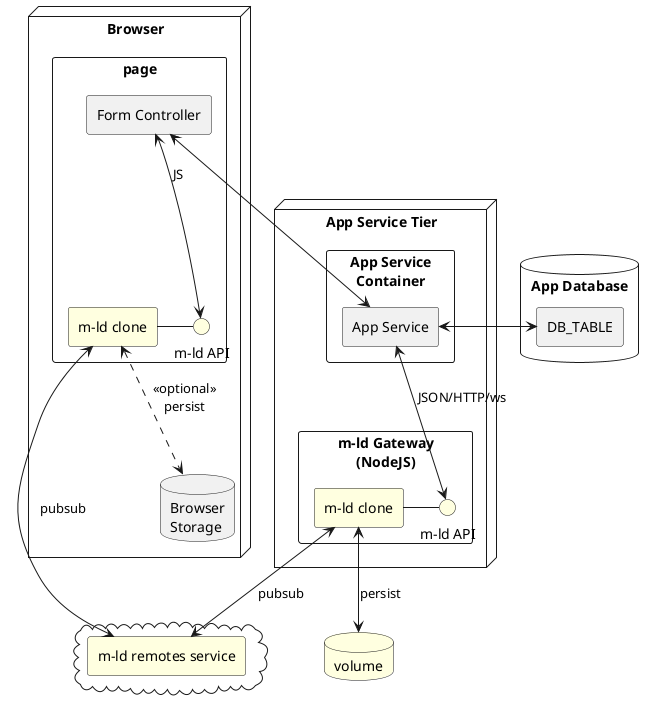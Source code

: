 @startuml
'https://plantuml.com/component-diagram
skinparam componentStyle rectangle

node Browser {
  database "Browser\nStorage" as bs
  component page {
    component "m-ld clone" as jsClone #lightyellow
    interface "m-ld API" as mldAPI #lightyellow
    jsClone <..> bs : <<optional>>\npersist
    jsClone - mldAPI
    component "Form Controller" as form
    form <--> mldAPI : JS
  }
}

node "App Service Tier" {
  component "App Service\nContainer" {
    component [App Service] as app
  }
  component "m-ld Gateway\n(NodeJS)" as gw {
    component "m-ld clone" as gwClone #lightyellow
    interface "m-ld API" as gwCloneAPI #lightyellow
    gwClone - gwCloneAPI
  }
}

database volume #lightyellow

cloud {
  component "m-ld remotes service" as remotes #lightyellow
}

database "App Database" {
  [DB_TABLE]
}

form <--> app
app <--> gwCloneAPI : JSON/HTTP/ws
app <-> DB_TABLE
jsClone <--> remotes : pubsub
gwClone <--> volume : persist
gwClone <--> remotes : pubsub

@enduml